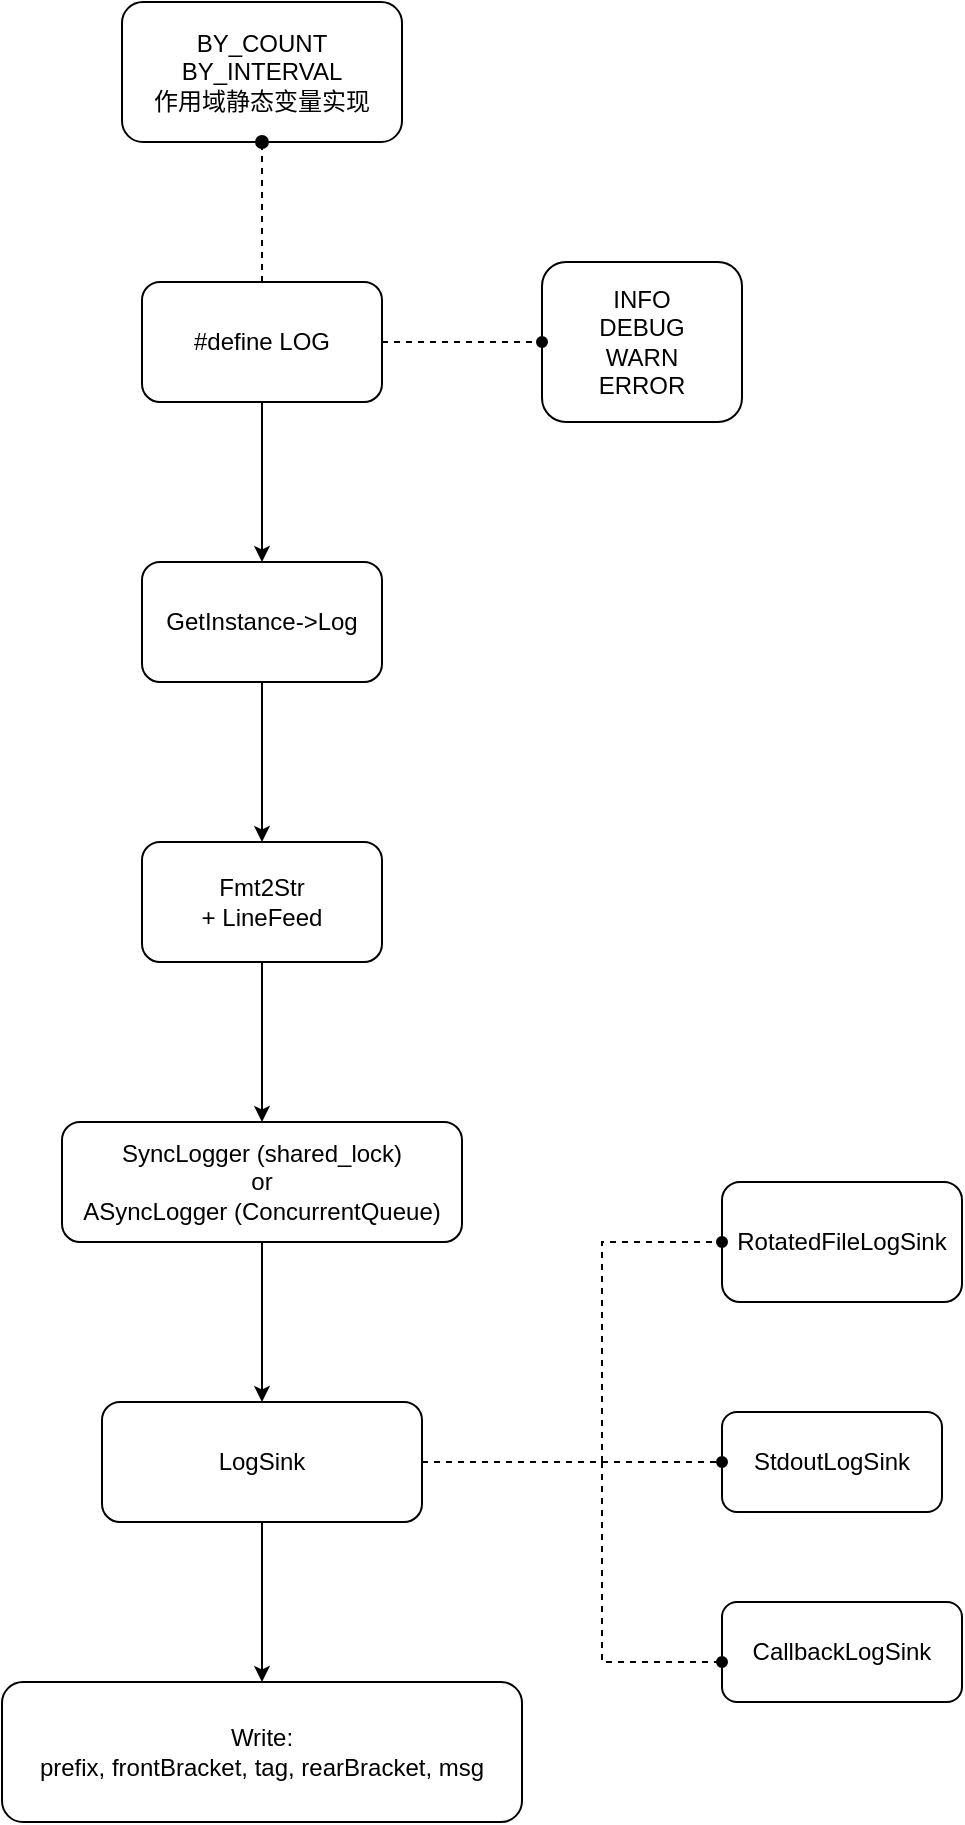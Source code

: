 <mxfile version="20.1.1" type="github">
  <diagram id="YMON0NazyJKjAqDz70fW" name="Page-1">
    <mxGraphModel dx="1298" dy="841" grid="1" gridSize="10" guides="1" tooltips="1" connect="1" arrows="1" fold="1" page="1" pageScale="1" pageWidth="827" pageHeight="1169" math="0" shadow="0">
      <root>
        <mxCell id="0" />
        <mxCell id="1" parent="0" />
        <mxCell id="46qYT3RnzYacWRSJS8eP-14" value="CallbackLogSink" style="rounded=1;whiteSpace=wrap;html=1;fontStyle=0" vertex="1" parent="1">
          <mxGeometry x="640" y="1060" width="120" height="50" as="geometry" />
        </mxCell>
        <mxCell id="46qYT3RnzYacWRSJS8eP-18" value="StdoutLogSink" style="rounded=1;whiteSpace=wrap;html=1;fontStyle=0" vertex="1" parent="1">
          <mxGeometry x="640" y="965" width="110" height="50" as="geometry" />
        </mxCell>
        <mxCell id="46qYT3RnzYacWRSJS8eP-24" value="RotatedFileLogSink" style="rounded=1;whiteSpace=wrap;html=1;fontStyle=0" vertex="1" parent="1">
          <mxGeometry x="640" y="850" width="120" height="60" as="geometry" />
        </mxCell>
        <mxCell id="46qYT3RnzYacWRSJS8eP-4" value="BY_COUNT&lt;br&gt;BY_INTERVAL&lt;br&gt;作用域静态变量实现" style="rounded=1;whiteSpace=wrap;html=1;" vertex="1" parent="1">
          <mxGeometry x="340" y="260" width="140" height="70" as="geometry" />
        </mxCell>
        <mxCell id="46qYT3RnzYacWRSJS8eP-2" value="INFO&lt;br&gt;DEBUG&lt;br&gt;WARN&lt;br&gt;ERROR" style="rounded=1;whiteSpace=wrap;html=1;" vertex="1" parent="1">
          <mxGeometry x="550" y="390" width="100" height="80" as="geometry" />
        </mxCell>
        <mxCell id="46qYT3RnzYacWRSJS8eP-3" value="" style="edgeStyle=orthogonalEdgeStyle;rounded=0;orthogonalLoop=1;jettySize=auto;html=1;endSize=5;endArrow=oval;endFill=1;dashed=1;" edge="1" parent="1" source="46qYT3RnzYacWRSJS8eP-1" target="46qYT3RnzYacWRSJS8eP-2">
          <mxGeometry relative="1" as="geometry" />
        </mxCell>
        <mxCell id="46qYT3RnzYacWRSJS8eP-5" value="" style="edgeStyle=orthogonalEdgeStyle;rounded=0;orthogonalLoop=1;jettySize=auto;html=1;endArrow=oval;endFill=1;dashed=1;" edge="1" parent="1" source="46qYT3RnzYacWRSJS8eP-1" target="46qYT3RnzYacWRSJS8eP-4">
          <mxGeometry relative="1" as="geometry" />
        </mxCell>
        <mxCell id="46qYT3RnzYacWRSJS8eP-7" value="" style="edgeStyle=orthogonalEdgeStyle;rounded=0;orthogonalLoop=1;jettySize=auto;html=1;endArrow=classic;endFill=1;endSize=5;" edge="1" parent="1" source="46qYT3RnzYacWRSJS8eP-1" target="46qYT3RnzYacWRSJS8eP-6">
          <mxGeometry relative="1" as="geometry" />
        </mxCell>
        <mxCell id="46qYT3RnzYacWRSJS8eP-1" value="#define LOG" style="rounded=1;whiteSpace=wrap;html=1;" vertex="1" parent="1">
          <mxGeometry x="350" y="400" width="120" height="60" as="geometry" />
        </mxCell>
        <mxCell id="46qYT3RnzYacWRSJS8eP-9" value="" style="edgeStyle=orthogonalEdgeStyle;rounded=0;orthogonalLoop=1;jettySize=auto;html=1;endArrow=classic;endFill=1;endSize=5;" edge="1" parent="1" source="46qYT3RnzYacWRSJS8eP-6" target="46qYT3RnzYacWRSJS8eP-8">
          <mxGeometry relative="1" as="geometry" />
        </mxCell>
        <mxCell id="46qYT3RnzYacWRSJS8eP-6" value="GetInstance-&amp;gt;Log" style="rounded=1;whiteSpace=wrap;html=1;" vertex="1" parent="1">
          <mxGeometry x="350" y="540" width="120" height="60" as="geometry" />
        </mxCell>
        <mxCell id="46qYT3RnzYacWRSJS8eP-11" value="" style="edgeStyle=orthogonalEdgeStyle;rounded=0;orthogonalLoop=1;jettySize=auto;html=1;endArrow=classic;endFill=1;endSize=5;" edge="1" parent="1" source="46qYT3RnzYacWRSJS8eP-8" target="46qYT3RnzYacWRSJS8eP-10">
          <mxGeometry relative="1" as="geometry" />
        </mxCell>
        <mxCell id="46qYT3RnzYacWRSJS8eP-8" value="Fmt2Str&lt;br&gt;+ LineFeed" style="rounded=1;whiteSpace=wrap;html=1;" vertex="1" parent="1">
          <mxGeometry x="350" y="680" width="120" height="60" as="geometry" />
        </mxCell>
        <mxCell id="46qYT3RnzYacWRSJS8eP-17" value="" style="edgeStyle=orthogonalEdgeStyle;rounded=0;orthogonalLoop=1;jettySize=auto;html=1;endArrow=classic;endFill=1;endSize=5;" edge="1" parent="1" source="46qYT3RnzYacWRSJS8eP-10" target="46qYT3RnzYacWRSJS8eP-16">
          <mxGeometry relative="1" as="geometry" />
        </mxCell>
        <mxCell id="46qYT3RnzYacWRSJS8eP-10" value="SyncLogger (shared_lock)&lt;br&gt;or&lt;br&gt;ASyncLogger (ConcurrentQueue)" style="rounded=1;whiteSpace=wrap;html=1;" vertex="1" parent="1">
          <mxGeometry x="310" y="820" width="200" height="60" as="geometry" />
        </mxCell>
        <mxCell id="46qYT3RnzYacWRSJS8eP-21" value="" style="edgeStyle=orthogonalEdgeStyle;rounded=0;orthogonalLoop=1;jettySize=auto;html=1;endArrow=classic;endFill=1;endSize=5;" edge="1" parent="1" source="46qYT3RnzYacWRSJS8eP-16" target="46qYT3RnzYacWRSJS8eP-20">
          <mxGeometry relative="1" as="geometry" />
        </mxCell>
        <mxCell id="46qYT3RnzYacWRSJS8eP-22" value="" style="edgeStyle=orthogonalEdgeStyle;rounded=0;orthogonalLoop=1;jettySize=auto;html=1;endArrow=oval;endFill=1;endSize=5;dashed=1;" edge="1" parent="1" source="46qYT3RnzYacWRSJS8eP-16" target="46qYT3RnzYacWRSJS8eP-14">
          <mxGeometry relative="1" as="geometry">
            <Array as="points">
              <mxPoint x="580" y="990" />
              <mxPoint x="580" y="1090" />
            </Array>
          </mxGeometry>
        </mxCell>
        <mxCell id="46qYT3RnzYacWRSJS8eP-23" value="" style="edgeStyle=orthogonalEdgeStyle;rounded=0;orthogonalLoop=1;jettySize=auto;html=1;endArrow=oval;endFill=1;endSize=5;dashed=1;" edge="1" parent="1" source="46qYT3RnzYacWRSJS8eP-16" target="46qYT3RnzYacWRSJS8eP-18">
          <mxGeometry relative="1" as="geometry" />
        </mxCell>
        <mxCell id="46qYT3RnzYacWRSJS8eP-25" style="edgeStyle=orthogonalEdgeStyle;rounded=0;orthogonalLoop=1;jettySize=auto;html=1;entryX=0;entryY=0.5;entryDx=0;entryDy=0;endArrow=oval;endFill=1;endSize=5;dashed=1;" edge="1" parent="1" source="46qYT3RnzYacWRSJS8eP-16" target="46qYT3RnzYacWRSJS8eP-24">
          <mxGeometry relative="1" as="geometry">
            <Array as="points">
              <mxPoint x="580" y="990" />
              <mxPoint x="580" y="880" />
            </Array>
          </mxGeometry>
        </mxCell>
        <mxCell id="46qYT3RnzYacWRSJS8eP-16" value="LogSink" style="rounded=1;whiteSpace=wrap;html=1;" vertex="1" parent="1">
          <mxGeometry x="330" y="960" width="160" height="60" as="geometry" />
        </mxCell>
        <mxCell id="46qYT3RnzYacWRSJS8eP-20" value="Write:&lt;br&gt;prefix, frontBracket, tag, rearBracket, msg" style="rounded=1;whiteSpace=wrap;html=1;" vertex="1" parent="1">
          <mxGeometry x="280" y="1100" width="260" height="70" as="geometry" />
        </mxCell>
      </root>
    </mxGraphModel>
  </diagram>
</mxfile>
